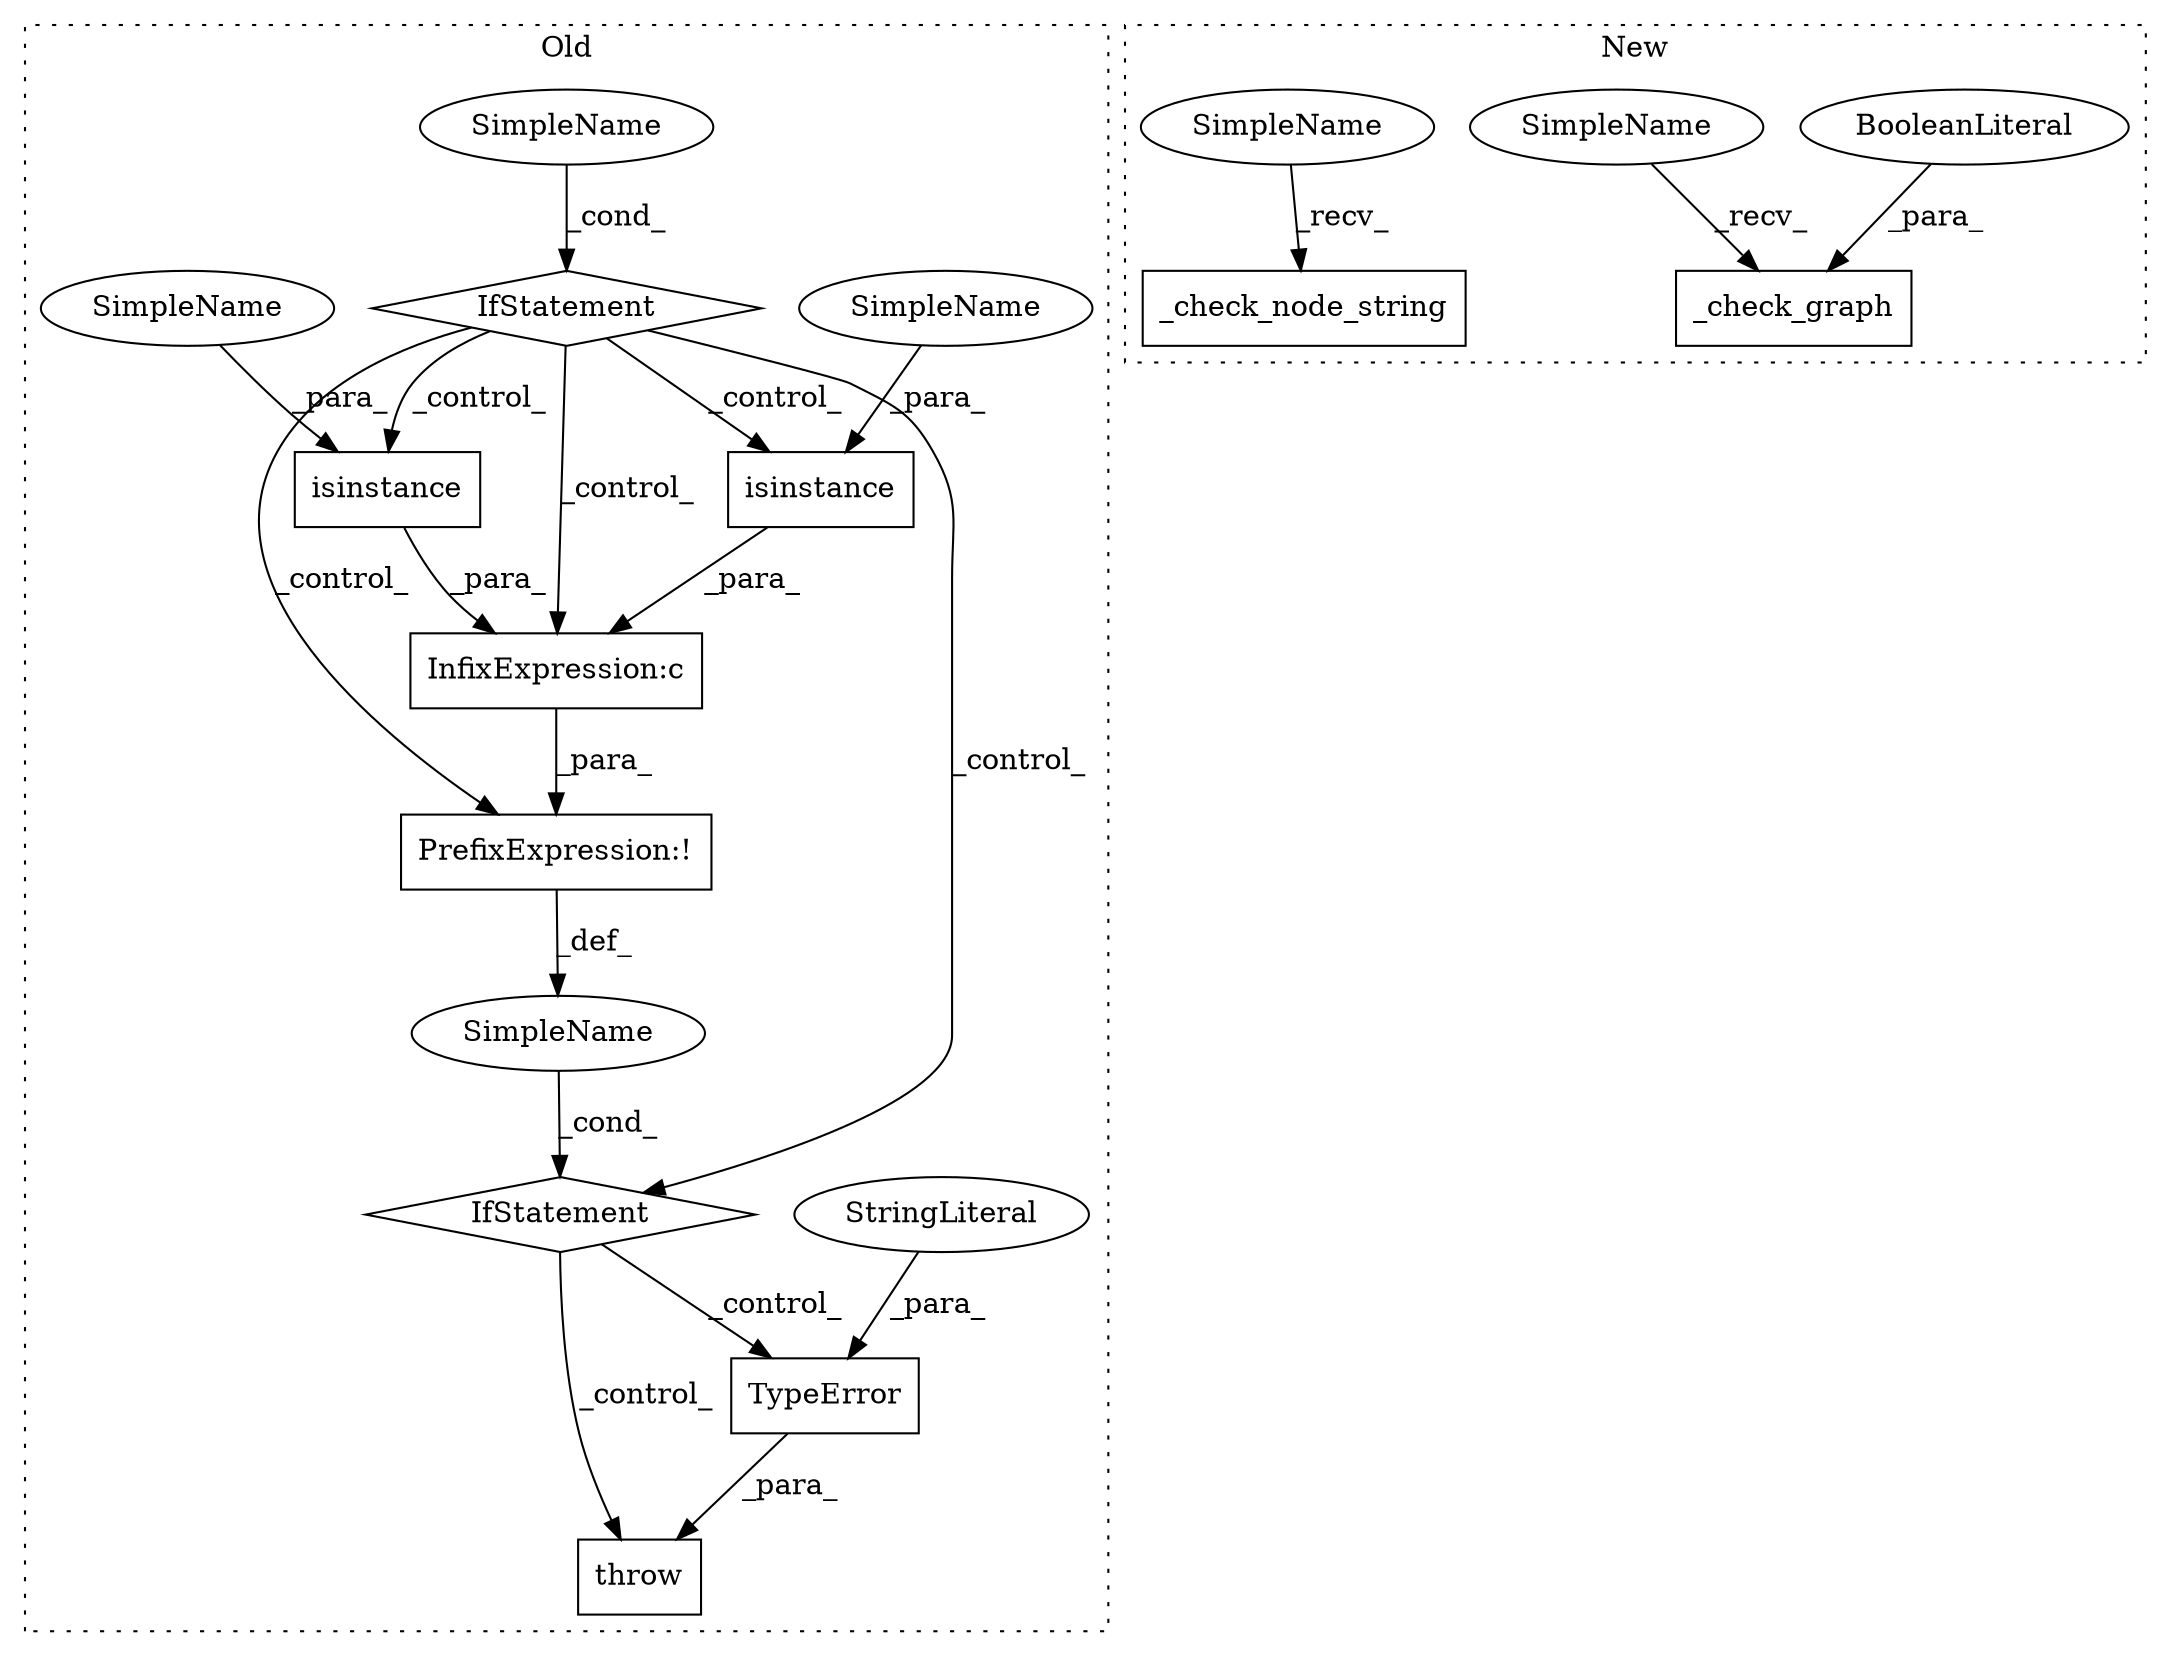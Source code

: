 digraph G {
subgraph cluster0 {
1 [label="TypeError" a="32" s="1827,1868" l="10,1" shape="box"];
3 [label="isinstance" a="32" s="1790,1809" l="11,1" shape="box"];
4 [label="IfStatement" a="25" s="1760,1811" l="4,2" shape="diamond"];
5 [label="PrefixExpression:!" a="38" s="1764" l="1" shape="box"];
6 [label="SimpleName" a="42" s="" l="" shape="ellipse"];
7 [label="StringLiteral" a="45" s="1837" l="31" shape="ellipse"];
8 [label="throw" a="53" s="1821" l="6" shape="box"];
9 [label="isinstance" a="32" s="1766,1785" l="11,1" shape="box"];
10 [label="InfixExpression:c" a="27" s="1786" l="4" shape="box"];
11 [label="SimpleName" a="42" s="" l="" shape="ellipse"];
14 [label="IfStatement" a="25" s="1668,1678" l="4,2" shape="diamond"];
17 [label="SimpleName" a="42" s="1803" l="6" shape="ellipse"];
18 [label="SimpleName" a="42" s="1779" l="6" shape="ellipse"];
label = "Old";
style="dotted";
}
subgraph cluster1 {
2 [label="_check_node_string" a="32" s="1163,1196" l="19,1" shape="box"];
12 [label="_check_graph" a="32" s="1212,1263" l="13,1" shape="box"];
13 [label="BooleanLiteral" a="9" s="1258" l="5" shape="ellipse"];
15 [label="SimpleName" a="42" s="1207" l="4" shape="ellipse"];
16 [label="SimpleName" a="42" s="1158" l="4" shape="ellipse"];
label = "New";
style="dotted";
}
1 -> 8 [label="_para_"];
3 -> 10 [label="_para_"];
4 -> 8 [label="_control_"];
4 -> 1 [label="_control_"];
5 -> 6 [label="_def_"];
6 -> 4 [label="_cond_"];
7 -> 1 [label="_para_"];
9 -> 10 [label="_para_"];
10 -> 5 [label="_para_"];
11 -> 14 [label="_cond_"];
13 -> 12 [label="_para_"];
14 -> 4 [label="_control_"];
14 -> 10 [label="_control_"];
14 -> 5 [label="_control_"];
14 -> 3 [label="_control_"];
14 -> 9 [label="_control_"];
15 -> 12 [label="_recv_"];
16 -> 2 [label="_recv_"];
17 -> 3 [label="_para_"];
18 -> 9 [label="_para_"];
}